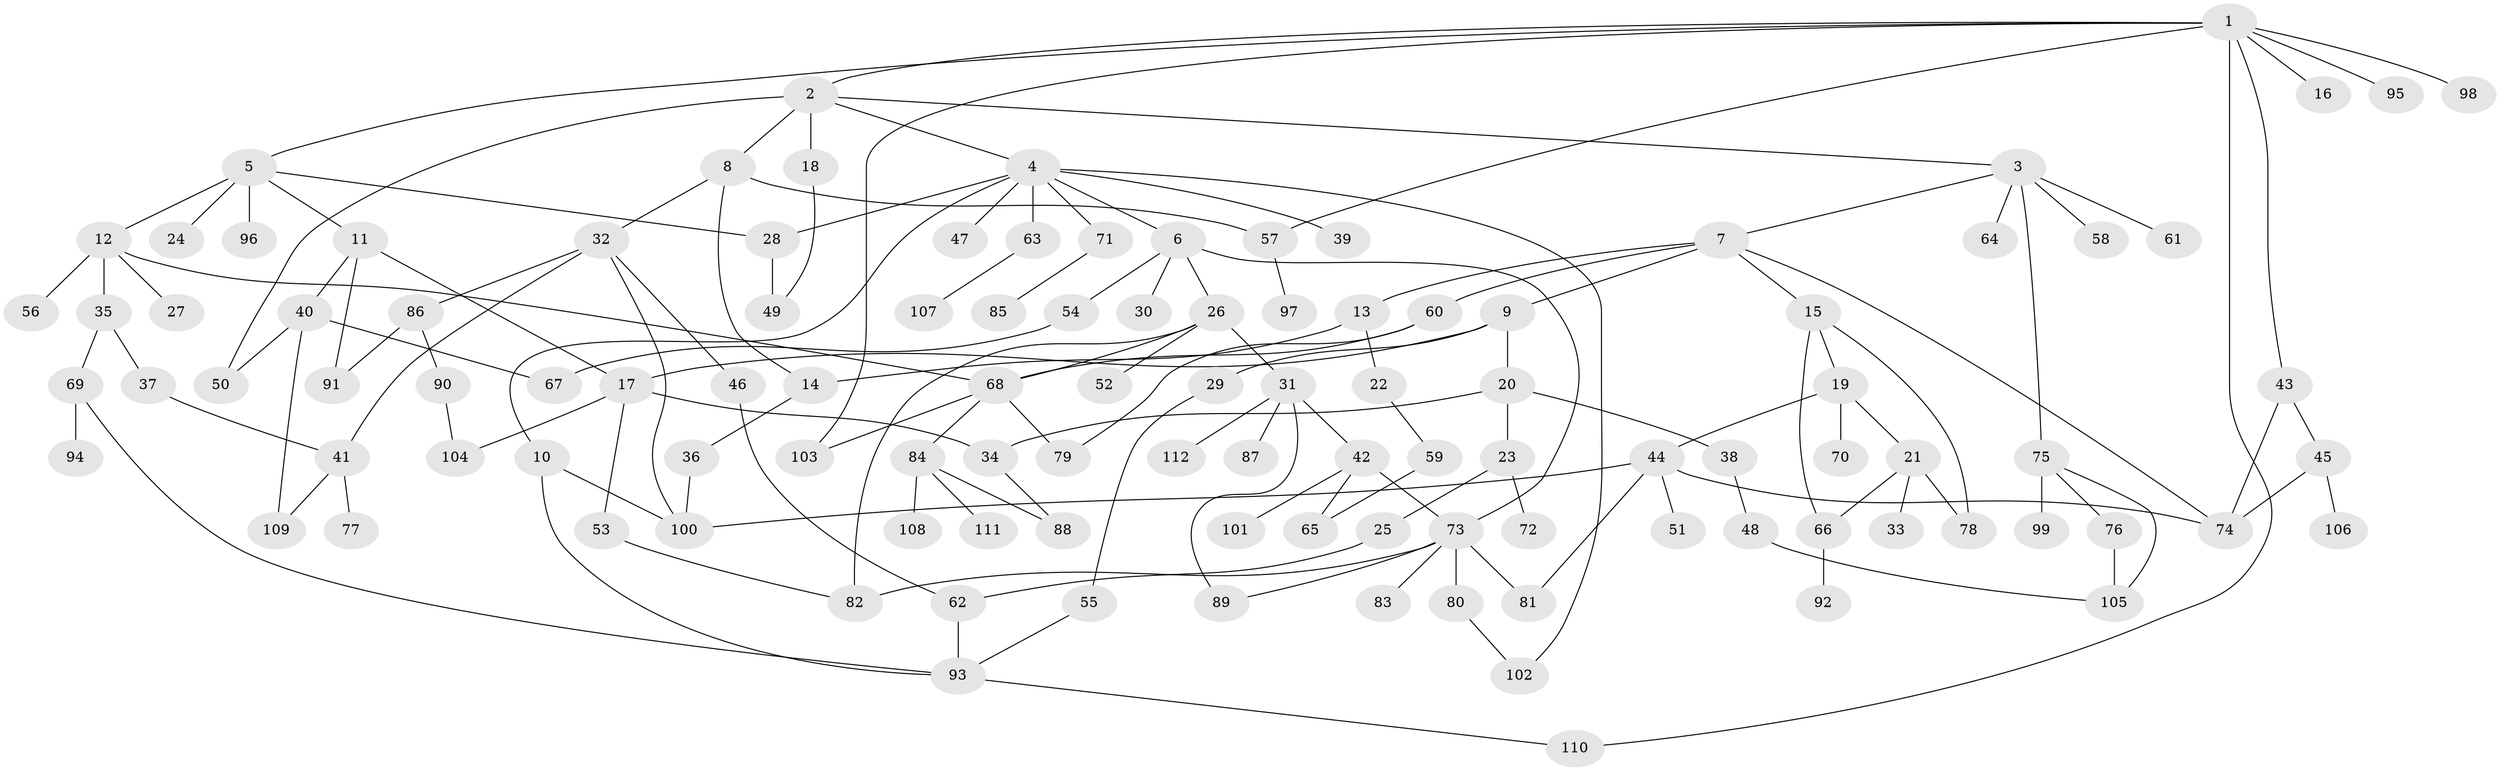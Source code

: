 // coarse degree distribution, {13: 0.012987012987012988, 6: 0.05194805194805195, 10: 0.012987012987012988, 9: 0.012987012987012988, 8: 0.012987012987012988, 5: 0.03896103896103896, 4: 0.1038961038961039, 3: 0.16883116883116883, 1: 0.3116883116883117, 2: 0.24675324675324675, 7: 0.025974025974025976}
// Generated by graph-tools (version 1.1) at 2025/41/03/06/25 10:41:31]
// undirected, 112 vertices, 150 edges
graph export_dot {
graph [start="1"]
  node [color=gray90,style=filled];
  1;
  2;
  3;
  4;
  5;
  6;
  7;
  8;
  9;
  10;
  11;
  12;
  13;
  14;
  15;
  16;
  17;
  18;
  19;
  20;
  21;
  22;
  23;
  24;
  25;
  26;
  27;
  28;
  29;
  30;
  31;
  32;
  33;
  34;
  35;
  36;
  37;
  38;
  39;
  40;
  41;
  42;
  43;
  44;
  45;
  46;
  47;
  48;
  49;
  50;
  51;
  52;
  53;
  54;
  55;
  56;
  57;
  58;
  59;
  60;
  61;
  62;
  63;
  64;
  65;
  66;
  67;
  68;
  69;
  70;
  71;
  72;
  73;
  74;
  75;
  76;
  77;
  78;
  79;
  80;
  81;
  82;
  83;
  84;
  85;
  86;
  87;
  88;
  89;
  90;
  91;
  92;
  93;
  94;
  95;
  96;
  97;
  98;
  99;
  100;
  101;
  102;
  103;
  104;
  105;
  106;
  107;
  108;
  109;
  110;
  111;
  112;
  1 -- 2;
  1 -- 5;
  1 -- 16;
  1 -- 43;
  1 -- 95;
  1 -- 98;
  1 -- 110;
  1 -- 57;
  1 -- 103;
  2 -- 3;
  2 -- 4;
  2 -- 8;
  2 -- 18;
  2 -- 50;
  3 -- 7;
  3 -- 58;
  3 -- 61;
  3 -- 64;
  3 -- 75;
  4 -- 6;
  4 -- 10;
  4 -- 28;
  4 -- 39;
  4 -- 47;
  4 -- 63;
  4 -- 71;
  4 -- 102;
  5 -- 11;
  5 -- 12;
  5 -- 24;
  5 -- 96;
  5 -- 28;
  6 -- 26;
  6 -- 30;
  6 -- 54;
  6 -- 73;
  7 -- 9;
  7 -- 13;
  7 -- 15;
  7 -- 60;
  7 -- 74;
  8 -- 14;
  8 -- 32;
  8 -- 57;
  9 -- 17;
  9 -- 20;
  9 -- 29;
  10 -- 93;
  10 -- 100;
  11 -- 40;
  11 -- 91;
  11 -- 17;
  12 -- 27;
  12 -- 35;
  12 -- 56;
  12 -- 68;
  13 -- 22;
  13 -- 14;
  14 -- 36;
  15 -- 19;
  15 -- 66;
  15 -- 78;
  17 -- 34;
  17 -- 53;
  17 -- 104;
  18 -- 49;
  19 -- 21;
  19 -- 44;
  19 -- 70;
  20 -- 23;
  20 -- 38;
  20 -- 34;
  21 -- 33;
  21 -- 78;
  21 -- 66;
  22 -- 59;
  23 -- 25;
  23 -- 72;
  25 -- 62;
  26 -- 31;
  26 -- 52;
  26 -- 82;
  26 -- 68;
  28 -- 49;
  29 -- 55;
  31 -- 42;
  31 -- 87;
  31 -- 112;
  31 -- 89;
  32 -- 46;
  32 -- 86;
  32 -- 100;
  32 -- 41;
  34 -- 88;
  35 -- 37;
  35 -- 69;
  36 -- 100;
  37 -- 41;
  38 -- 48;
  40 -- 50;
  40 -- 67;
  40 -- 109;
  41 -- 77;
  41 -- 109;
  42 -- 65;
  42 -- 101;
  42 -- 73;
  43 -- 45;
  43 -- 74;
  44 -- 51;
  44 -- 81;
  44 -- 74;
  44 -- 100;
  45 -- 106;
  45 -- 74;
  46 -- 62;
  48 -- 105;
  53 -- 82;
  54 -- 67;
  55 -- 93;
  57 -- 97;
  59 -- 65;
  60 -- 68;
  60 -- 79;
  62 -- 93;
  63 -- 107;
  66 -- 92;
  68 -- 79;
  68 -- 84;
  68 -- 103;
  69 -- 94;
  69 -- 93;
  71 -- 85;
  73 -- 80;
  73 -- 81;
  73 -- 83;
  73 -- 89;
  73 -- 82;
  75 -- 76;
  75 -- 99;
  75 -- 105;
  76 -- 105;
  80 -- 102;
  84 -- 108;
  84 -- 111;
  84 -- 88;
  86 -- 90;
  86 -- 91;
  90 -- 104;
  93 -- 110;
}
